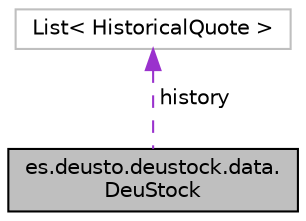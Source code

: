 digraph "es.deusto.deustock.data.DeuStock"
{
 // LATEX_PDF_SIZE
  edge [fontname="Helvetica",fontsize="10",labelfontname="Helvetica",labelfontsize="10"];
  node [fontname="Helvetica",fontsize="10",shape=record];
  Node1 [label="es.deusto.deustock.data.\lDeuStock",height=0.2,width=0.4,color="black", fillcolor="grey75", style="filled", fontcolor="black",tooltip=" "];
  Node2 -> Node1 [dir="back",color="darkorchid3",fontsize="10",style="dashed",label=" history" ,fontname="Helvetica"];
  Node2 [label="List\< HistoricalQuote \>",height=0.2,width=0.4,color="grey75", fillcolor="white", style="filled",tooltip=" "];
}
